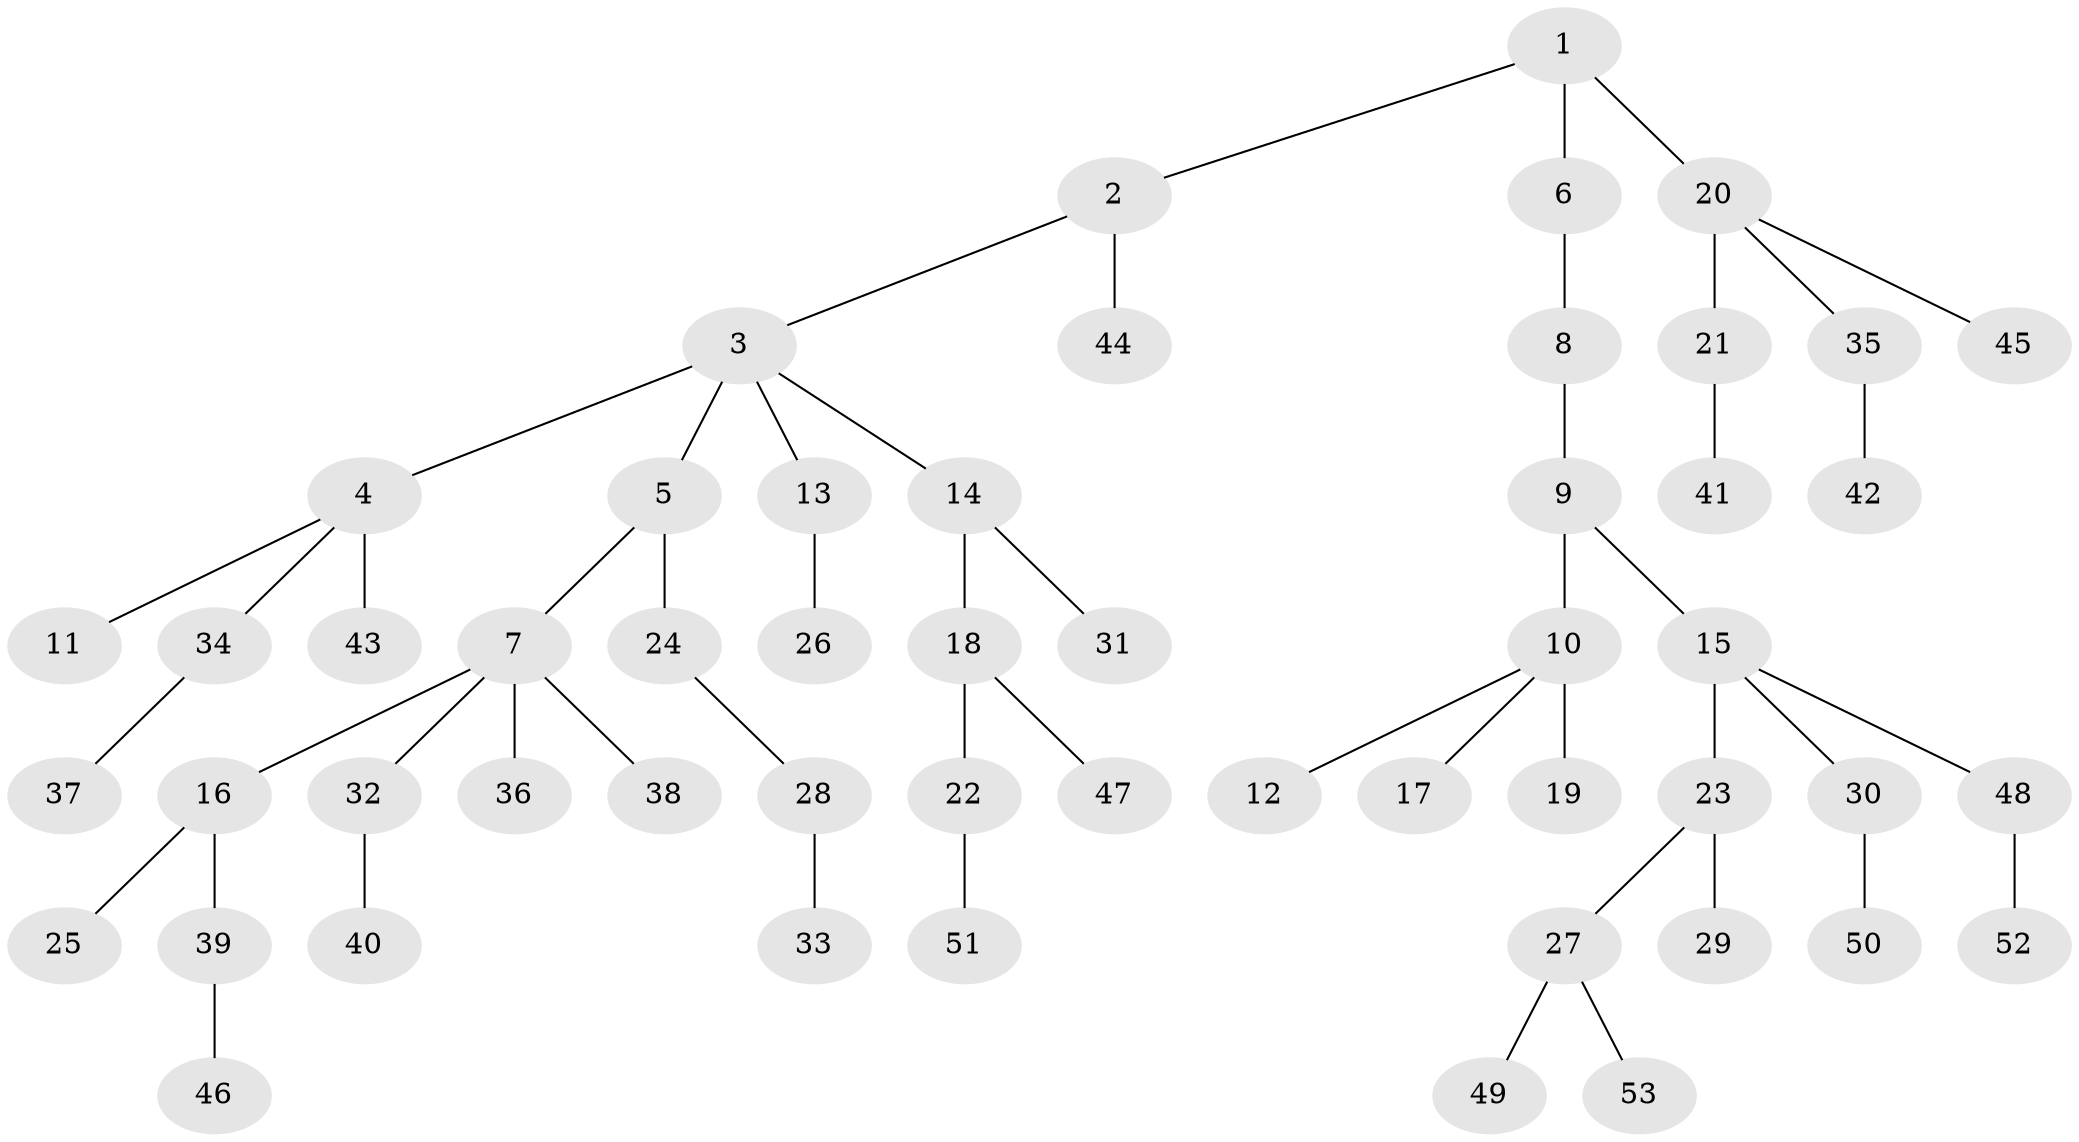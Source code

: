 // original degree distribution, {3: 0.14150943396226415, 7: 0.009433962264150943, 4: 0.07547169811320754, 5: 0.018867924528301886, 2: 0.27358490566037735, 1: 0.4716981132075472, 8: 0.009433962264150943}
// Generated by graph-tools (version 1.1) at 2025/36/03/09/25 02:36:28]
// undirected, 53 vertices, 52 edges
graph export_dot {
graph [start="1"]
  node [color=gray90,style=filled];
  1;
  2;
  3;
  4;
  5;
  6;
  7;
  8;
  9;
  10;
  11;
  12;
  13;
  14;
  15;
  16;
  17;
  18;
  19;
  20;
  21;
  22;
  23;
  24;
  25;
  26;
  27;
  28;
  29;
  30;
  31;
  32;
  33;
  34;
  35;
  36;
  37;
  38;
  39;
  40;
  41;
  42;
  43;
  44;
  45;
  46;
  47;
  48;
  49;
  50;
  51;
  52;
  53;
  1 -- 2 [weight=1.0];
  1 -- 6 [weight=1.0];
  1 -- 20 [weight=1.0];
  2 -- 3 [weight=1.0];
  2 -- 44 [weight=1.0];
  3 -- 4 [weight=2.0];
  3 -- 5 [weight=1.0];
  3 -- 13 [weight=1.0];
  3 -- 14 [weight=1.0];
  4 -- 11 [weight=1.0];
  4 -- 34 [weight=1.0];
  4 -- 43 [weight=1.0];
  5 -- 7 [weight=1.0];
  5 -- 24 [weight=1.0];
  6 -- 8 [weight=1.0];
  7 -- 16 [weight=1.0];
  7 -- 32 [weight=1.0];
  7 -- 36 [weight=1.0];
  7 -- 38 [weight=1.0];
  8 -- 9 [weight=1.0];
  9 -- 10 [weight=1.0];
  9 -- 15 [weight=1.0];
  10 -- 12 [weight=1.0];
  10 -- 17 [weight=1.0];
  10 -- 19 [weight=3.0];
  13 -- 26 [weight=1.0];
  14 -- 18 [weight=1.0];
  14 -- 31 [weight=1.0];
  15 -- 23 [weight=3.0];
  15 -- 30 [weight=1.0];
  15 -- 48 [weight=1.0];
  16 -- 25 [weight=1.0];
  16 -- 39 [weight=1.0];
  18 -- 22 [weight=1.0];
  18 -- 47 [weight=1.0];
  20 -- 21 [weight=2.0];
  20 -- 35 [weight=1.0];
  20 -- 45 [weight=1.0];
  21 -- 41 [weight=1.0];
  22 -- 51 [weight=1.0];
  23 -- 27 [weight=1.0];
  23 -- 29 [weight=1.0];
  24 -- 28 [weight=1.0];
  27 -- 49 [weight=1.0];
  27 -- 53 [weight=1.0];
  28 -- 33 [weight=1.0];
  30 -- 50 [weight=1.0];
  32 -- 40 [weight=1.0];
  34 -- 37 [weight=1.0];
  35 -- 42 [weight=2.0];
  39 -- 46 [weight=1.0];
  48 -- 52 [weight=1.0];
}
